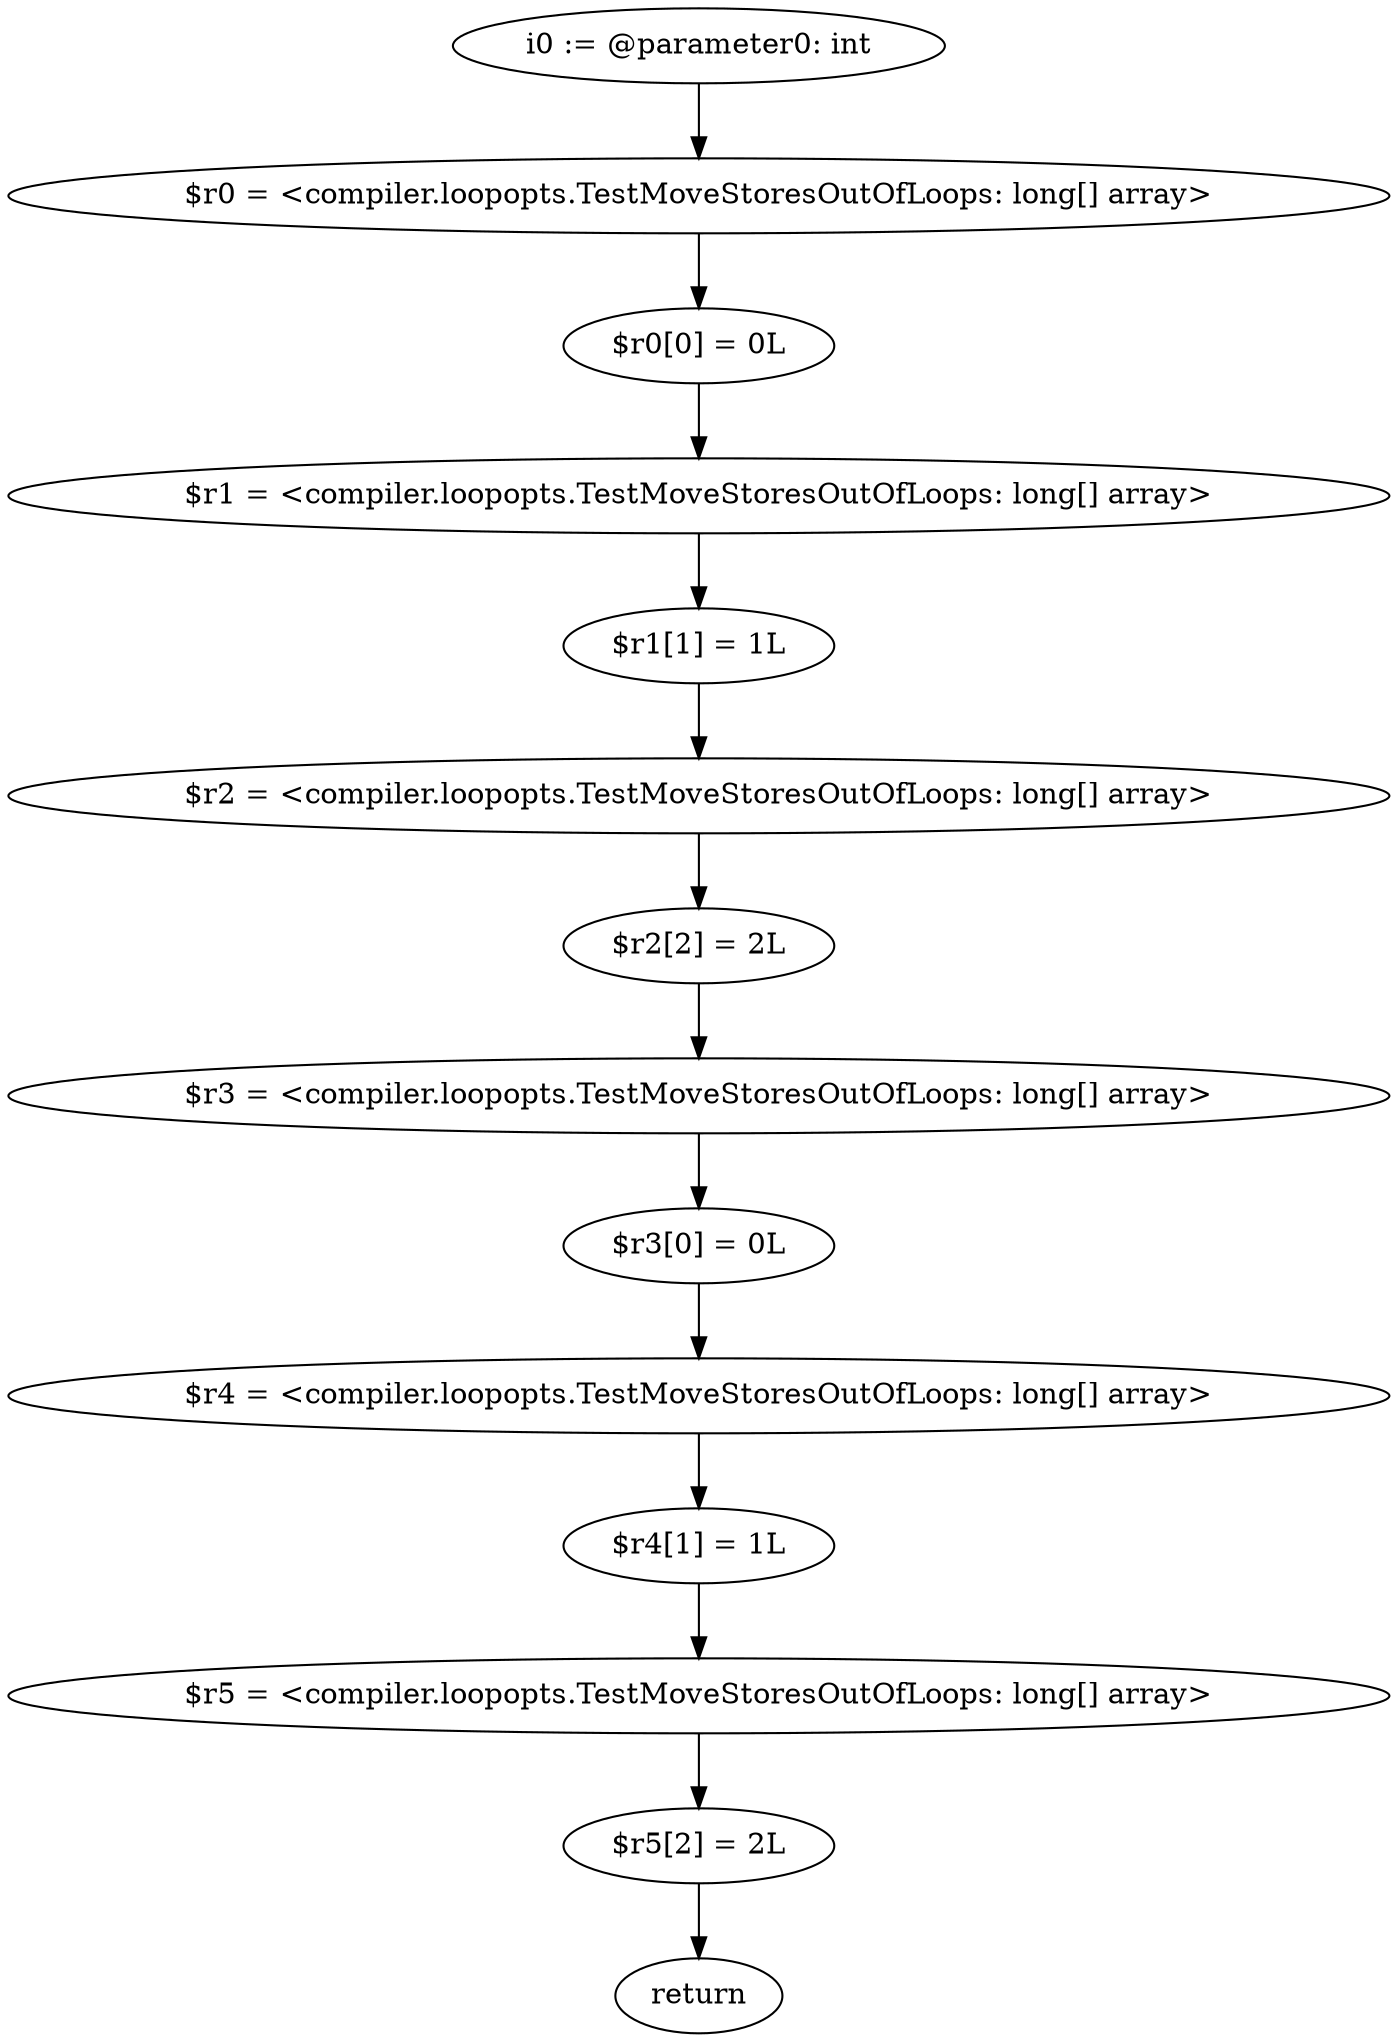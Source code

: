 digraph "unitGraph" {
    "i0 := @parameter0: int"
    "$r0 = <compiler.loopopts.TestMoveStoresOutOfLoops: long[] array>"
    "$r0[0] = 0L"
    "$r1 = <compiler.loopopts.TestMoveStoresOutOfLoops: long[] array>"
    "$r1[1] = 1L"
    "$r2 = <compiler.loopopts.TestMoveStoresOutOfLoops: long[] array>"
    "$r2[2] = 2L"
    "$r3 = <compiler.loopopts.TestMoveStoresOutOfLoops: long[] array>"
    "$r3[0] = 0L"
    "$r4 = <compiler.loopopts.TestMoveStoresOutOfLoops: long[] array>"
    "$r4[1] = 1L"
    "$r5 = <compiler.loopopts.TestMoveStoresOutOfLoops: long[] array>"
    "$r5[2] = 2L"
    "return"
    "i0 := @parameter0: int"->"$r0 = <compiler.loopopts.TestMoveStoresOutOfLoops: long[] array>";
    "$r0 = <compiler.loopopts.TestMoveStoresOutOfLoops: long[] array>"->"$r0[0] = 0L";
    "$r0[0] = 0L"->"$r1 = <compiler.loopopts.TestMoveStoresOutOfLoops: long[] array>";
    "$r1 = <compiler.loopopts.TestMoveStoresOutOfLoops: long[] array>"->"$r1[1] = 1L";
    "$r1[1] = 1L"->"$r2 = <compiler.loopopts.TestMoveStoresOutOfLoops: long[] array>";
    "$r2 = <compiler.loopopts.TestMoveStoresOutOfLoops: long[] array>"->"$r2[2] = 2L";
    "$r2[2] = 2L"->"$r3 = <compiler.loopopts.TestMoveStoresOutOfLoops: long[] array>";
    "$r3 = <compiler.loopopts.TestMoveStoresOutOfLoops: long[] array>"->"$r3[0] = 0L";
    "$r3[0] = 0L"->"$r4 = <compiler.loopopts.TestMoveStoresOutOfLoops: long[] array>";
    "$r4 = <compiler.loopopts.TestMoveStoresOutOfLoops: long[] array>"->"$r4[1] = 1L";
    "$r4[1] = 1L"->"$r5 = <compiler.loopopts.TestMoveStoresOutOfLoops: long[] array>";
    "$r5 = <compiler.loopopts.TestMoveStoresOutOfLoops: long[] array>"->"$r5[2] = 2L";
    "$r5[2] = 2L"->"return";
}
